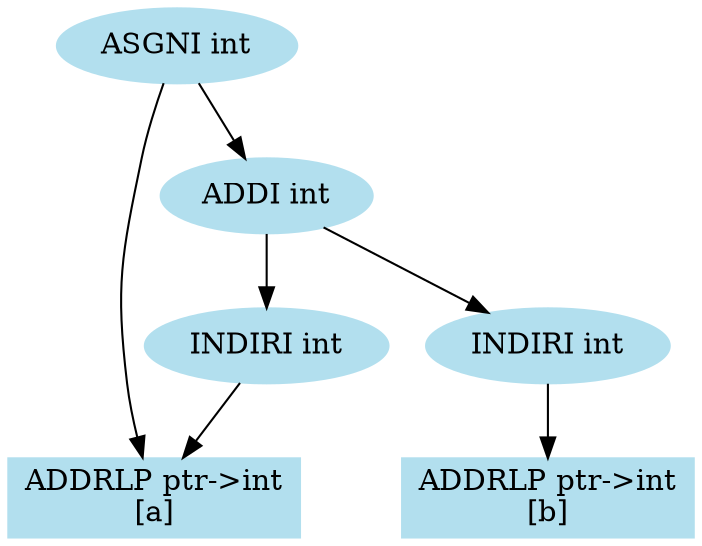 ////////////////////////////////////////////////////////////////////////////////
// Generate the dot file for drawing semantic structure of statements

// File name: test.c
// Line number: 4
////////////////////////////////////////////////////////////////////////////////

digraph semantic_dag  {
    node [color=lightblue2, style=filled];

    v1 [label="ASGNI int"];
    v2 [label="ADDRLP ptr->int\n\[a\]", shape=box];
    v3 [label="ADDI int"];
    v1 -> v2
    v1 -> v3

    v4 [label="INDIRI int"];
    v5 [label="INDIRI int"];
    v3 -> v4
    v3 -> v5

    v4 -> v2

    v6 [label="ADDRLP ptr->int\n\[b\]", shape=box];
    v5 -> v6

}
